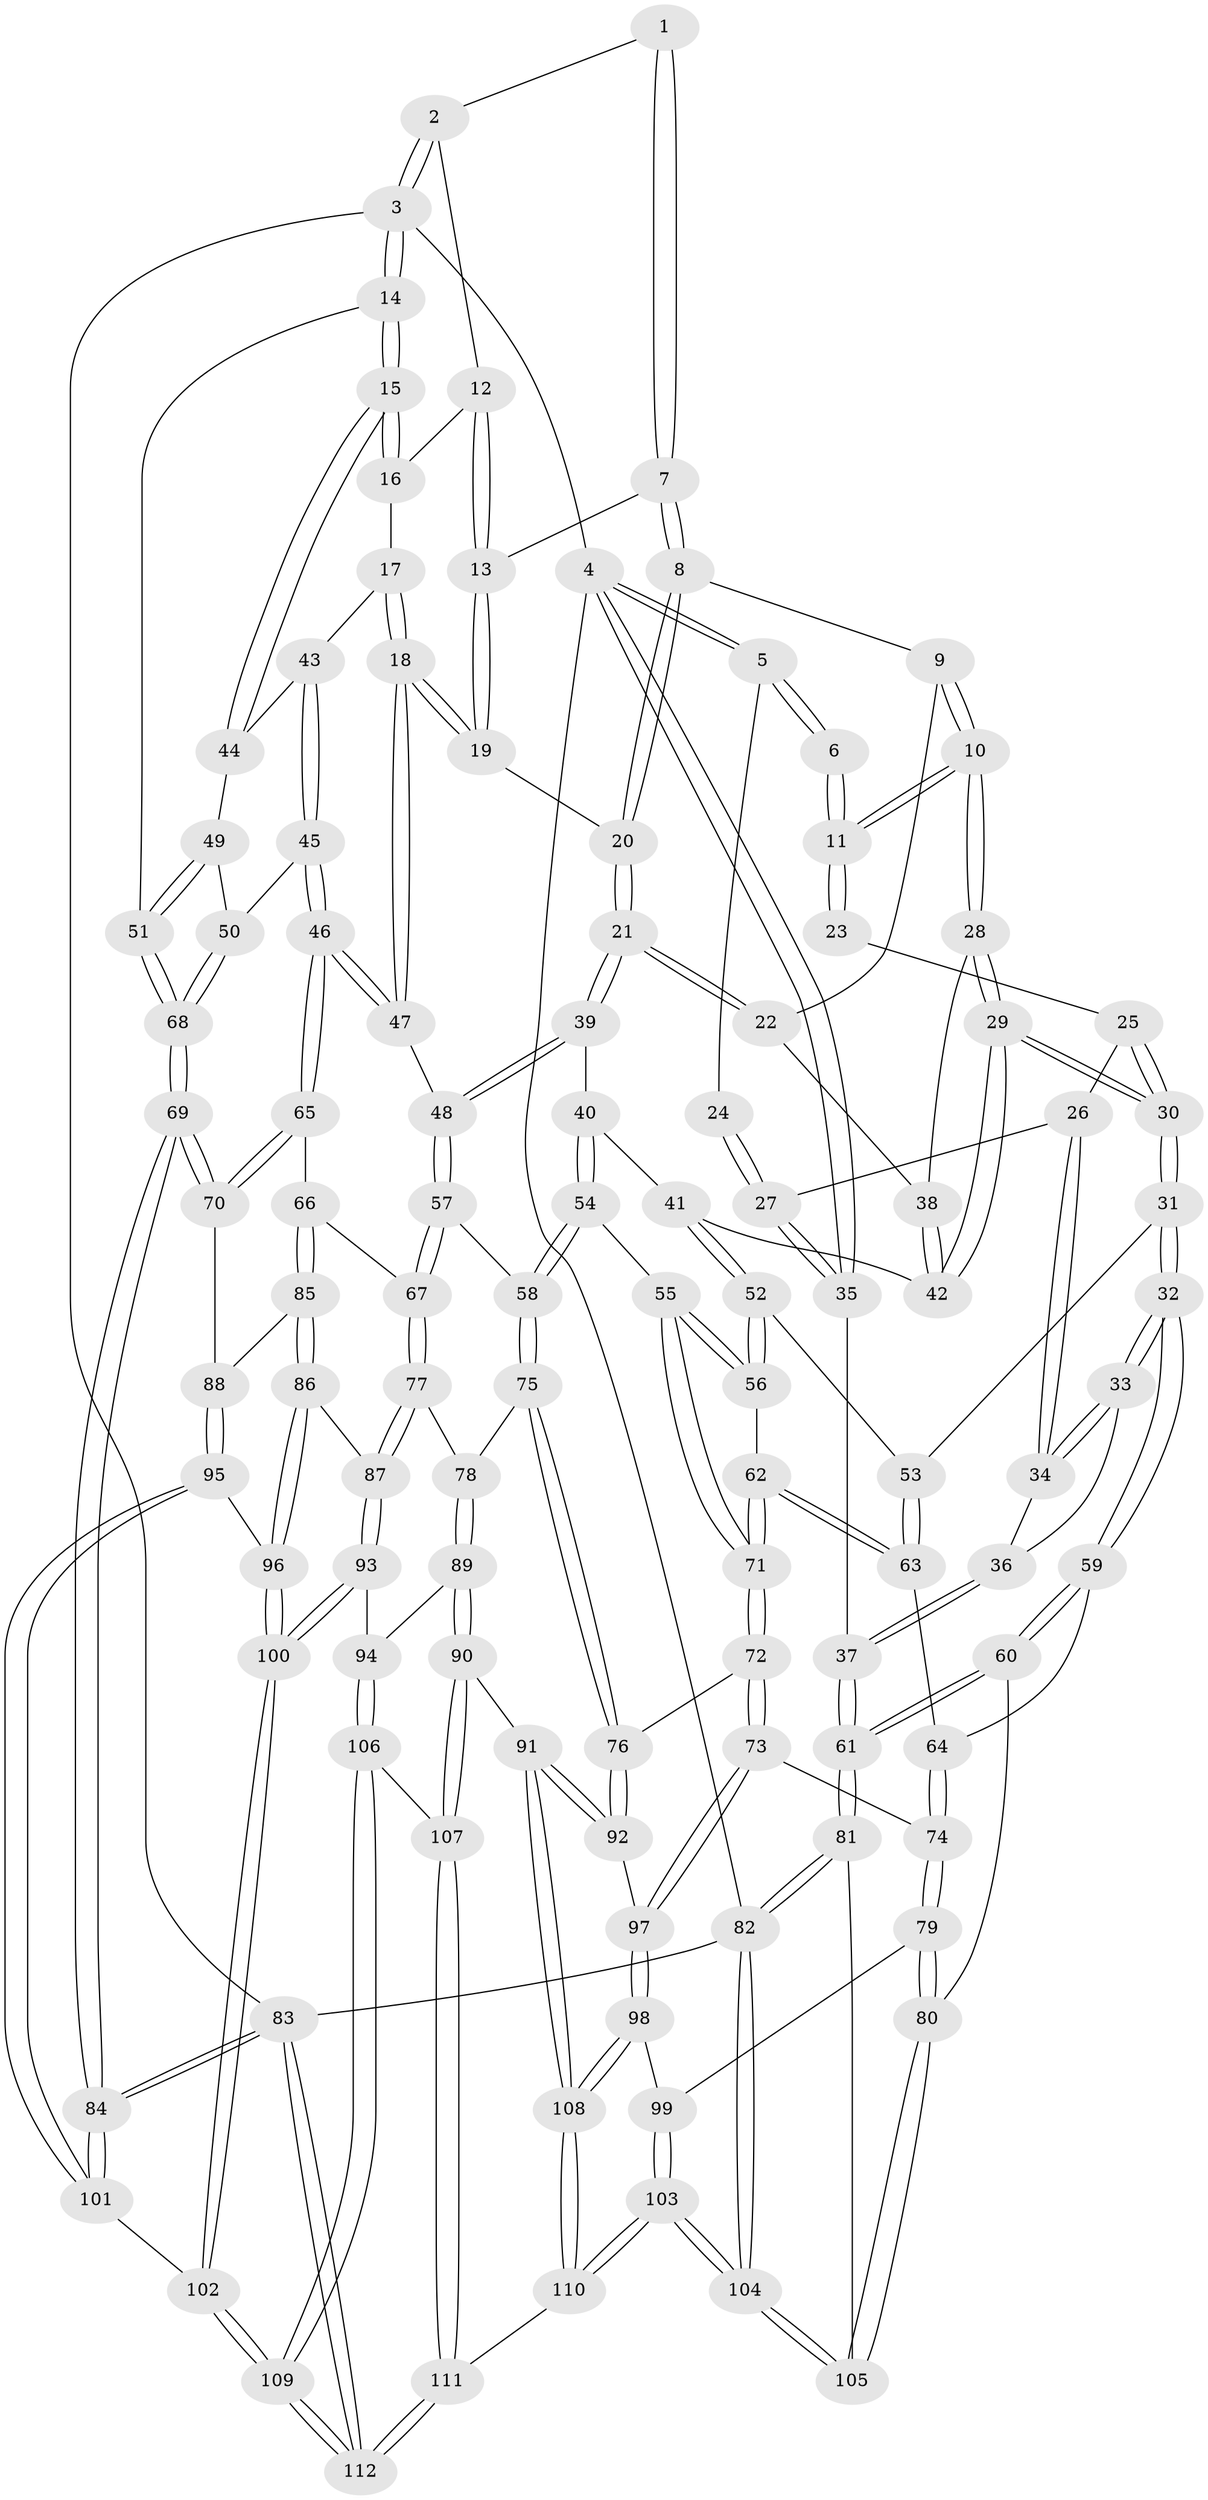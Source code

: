 // Generated by graph-tools (version 1.1) at 2025/27/03/09/25 03:27:13]
// undirected, 112 vertices, 277 edges
graph export_dot {
graph [start="1"]
  node [color=gray90,style=filled];
  1 [pos="+0.5553477208045878+0"];
  2 [pos="+0.9475700446173824+0"];
  3 [pos="+1+0"];
  4 [pos="+0+0"];
  5 [pos="+0+0"];
  6 [pos="+0.3548058207899586+0"];
  7 [pos="+0.5805568976045035+0"];
  8 [pos="+0.5678083465711373+0.05535778785956503"];
  9 [pos="+0.4465695488666644+0.14044912291209866"];
  10 [pos="+0.2884292600528337+0.18246258939161805"];
  11 [pos="+0.2659852567279116+0.1387404865641695"];
  12 [pos="+0.863393672330801+0.06702388955858721"];
  13 [pos="+0.7696134969109948+0.11124713633172087"];
  14 [pos="+1+0.21436639877547728"];
  15 [pos="+1+0.21550998150754244"];
  16 [pos="+0.8759114208191199+0.08457852840036216"];
  17 [pos="+0.8934702385034194+0.25543022001043314"];
  18 [pos="+0.7667064346571457+0.2593932070733163"];
  19 [pos="+0.7533348823661635+0.24864297939780966"];
  20 [pos="+0.6023236175765974+0.23977001540570822"];
  21 [pos="+0.5892938237736938+0.2562907604710591"];
  22 [pos="+0.47913234804350857+0.24624010691694972"];
  23 [pos="+0.2304117399630859+0.13623442426559954"];
  24 [pos="+0.13494925646255496+0.06748882409134836"];
  25 [pos="+0.046912280124227976+0.1898633722623097"];
  26 [pos="+0.04606321904087379+0.18988772168513085"];
  27 [pos="+0+0.1560713597021423"];
  28 [pos="+0.29306160174511814+0.2184432620540658"];
  29 [pos="+0.25628143730109376+0.3329946125652409"];
  30 [pos="+0.2431651154431542+0.35452025093495176"];
  31 [pos="+0.2375399933158303+0.36871351557762794"];
  32 [pos="+0.22999851789507025+0.3747092887253469"];
  33 [pos="+0.19274126290821536+0.3641034629643531"];
  34 [pos="+0.05850787317534544+0.2524194634834663"];
  35 [pos="+0+0.05584561366860515"];
  36 [pos="+0.05326838437755435+0.3408109191638104"];
  37 [pos="+0+0.4545976409447169"];
  38 [pos="+0.42652908065073153+0.25830390593771696"];
  39 [pos="+0.5731898855286913+0.34602457200518627"];
  40 [pos="+0.5086341023877752+0.3904868551489052"];
  41 [pos="+0.46651946348184553+0.3783355764326095"];
  42 [pos="+0.4477343327421175+0.3617649823170874"];
  43 [pos="+0.9001818329502717+0.2585186204164703"];
  44 [pos="+0.9932855326270104+0.2582831947320346"];
  45 [pos="+0.872642772866543+0.4631518691660724"];
  46 [pos="+0.8351552130826486+0.48845619023635767"];
  47 [pos="+0.7570781176309033+0.4387347086113657"];
  48 [pos="+0.6775933155014464+0.4507195137695135"];
  49 [pos="+0.948309430379232+0.3853202792279057"];
  50 [pos="+0.876951423009493+0.4624398830724775"];
  51 [pos="+1+0.4381061469513789"];
  52 [pos="+0.3687001939550933+0.44565116173420055"];
  53 [pos="+0.30750156323999217+0.42231324808445503"];
  54 [pos="+0.4929651958655928+0.519958407169881"];
  55 [pos="+0.4769450523317709+0.521188475532864"];
  56 [pos="+0.4153838114358801+0.501770282656432"];
  57 [pos="+0.6725246312448201+0.4585818577453387"];
  58 [pos="+0.5491753080884959+0.5678707761059125"];
  59 [pos="+0.14379233109963346+0.5344454377067657"];
  60 [pos="+0.07065136321754839+0.6136947053242788"];
  61 [pos="+0+0.6307077647123905"];
  62 [pos="+0.3424112484613633+0.5551189701914594"];
  63 [pos="+0.33339121092198076+0.5496802423318854"];
  64 [pos="+0.278998089836197+0.5527005444477092"];
  65 [pos="+0.8376195660192951+0.531134578322915"];
  66 [pos="+0.8317745291726287+0.6070467602328069"];
  67 [pos="+0.7019251679111101+0.6339722496602966"];
  68 [pos="+1+0.47935883796709644"];
  69 [pos="+1+0.5925311858496417"];
  70 [pos="+1+0.5942689870707337"];
  71 [pos="+0.36670496632597105+0.6402093858377016"];
  72 [pos="+0.3619676021110749+0.6707629537105607"];
  73 [pos="+0.344704124465172+0.6851997844032988"];
  74 [pos="+0.3395308575767071+0.6859428438281436"];
  75 [pos="+0.5632751578136218+0.6289105461681707"];
  76 [pos="+0.5236522418311876+0.6818569164990528"];
  77 [pos="+0.6677879987008253+0.6537029861083868"];
  78 [pos="+0.6653516407386746+0.6545411323328416"];
  79 [pos="+0.20677856767975025+0.7151888835017737"];
  80 [pos="+0.20439693881575993+0.7150179641852701"];
  81 [pos="+0+0.7203293207078701"];
  82 [pos="+0+1"];
  83 [pos="+1+1"];
  84 [pos="+1+0.9541355205542696"];
  85 [pos="+0.8453637842809839+0.6274142686434171"];
  86 [pos="+0.8461069736849622+0.6413568480116729"];
  87 [pos="+0.7841846182584535+0.7682765525274824"];
  88 [pos="+0.9898320681932825+0.6331754594240411"];
  89 [pos="+0.671525905974396+0.7806219773024242"];
  90 [pos="+0.5912313211107958+0.8351849869538398"];
  91 [pos="+0.5377315000446465+0.8013662063202243"];
  92 [pos="+0.5269629005934563+0.7875761864684224"];
  93 [pos="+0.7773035536730519+0.8031702210646717"];
  94 [pos="+0.7608410911920115+0.8047541108016117"];
  95 [pos="+0.9375174247533088+0.7777061535767664"];
  96 [pos="+0.9353434047330437+0.7762376292759128"];
  97 [pos="+0.4038421929495877+0.8111150216838622"];
  98 [pos="+0.3936779583516929+0.8289373310815211"];
  99 [pos="+0.294777448761488+0.8122243707639253"];
  100 [pos="+0.7790606082310737+0.8048575614726353"];
  101 [pos="+0.9485523801889427+0.788616683934864"];
  102 [pos="+0.8284993402730548+0.9083966261461633"];
  103 [pos="+0.31952552722624783+1"];
  104 [pos="+0.26512444539228724+1"];
  105 [pos="+0.18138976189250813+0.9149048033471755"];
  106 [pos="+0.6771278200791254+0.9118752000300516"];
  107 [pos="+0.6068091891517129+0.8875883957113859"];
  108 [pos="+0.3598813832025637+1"];
  109 [pos="+0.8397610575041772+1"];
  110 [pos="+0.3286200155949706+1"];
  111 [pos="+0.4532611935068489+1"];
  112 [pos="+0.9184262221523004+1"];
  1 -- 2;
  1 -- 7;
  1 -- 7;
  2 -- 3;
  2 -- 3;
  2 -- 12;
  3 -- 4;
  3 -- 14;
  3 -- 14;
  3 -- 83;
  4 -- 5;
  4 -- 5;
  4 -- 35;
  4 -- 35;
  4 -- 82;
  5 -- 6;
  5 -- 6;
  5 -- 24;
  6 -- 11;
  6 -- 11;
  7 -- 8;
  7 -- 8;
  7 -- 13;
  8 -- 9;
  8 -- 20;
  8 -- 20;
  9 -- 10;
  9 -- 10;
  9 -- 22;
  10 -- 11;
  10 -- 11;
  10 -- 28;
  10 -- 28;
  11 -- 23;
  11 -- 23;
  12 -- 13;
  12 -- 13;
  12 -- 16;
  13 -- 19;
  13 -- 19;
  14 -- 15;
  14 -- 15;
  14 -- 51;
  15 -- 16;
  15 -- 16;
  15 -- 44;
  15 -- 44;
  16 -- 17;
  17 -- 18;
  17 -- 18;
  17 -- 43;
  18 -- 19;
  18 -- 19;
  18 -- 47;
  18 -- 47;
  19 -- 20;
  20 -- 21;
  20 -- 21;
  21 -- 22;
  21 -- 22;
  21 -- 39;
  21 -- 39;
  22 -- 38;
  23 -- 25;
  24 -- 27;
  24 -- 27;
  25 -- 26;
  25 -- 30;
  25 -- 30;
  26 -- 27;
  26 -- 34;
  26 -- 34;
  27 -- 35;
  27 -- 35;
  28 -- 29;
  28 -- 29;
  28 -- 38;
  29 -- 30;
  29 -- 30;
  29 -- 42;
  29 -- 42;
  30 -- 31;
  30 -- 31;
  31 -- 32;
  31 -- 32;
  31 -- 53;
  32 -- 33;
  32 -- 33;
  32 -- 59;
  32 -- 59;
  33 -- 34;
  33 -- 34;
  33 -- 36;
  34 -- 36;
  35 -- 37;
  36 -- 37;
  36 -- 37;
  37 -- 61;
  37 -- 61;
  38 -- 42;
  38 -- 42;
  39 -- 40;
  39 -- 48;
  39 -- 48;
  40 -- 41;
  40 -- 54;
  40 -- 54;
  41 -- 42;
  41 -- 52;
  41 -- 52;
  43 -- 44;
  43 -- 45;
  43 -- 45;
  44 -- 49;
  45 -- 46;
  45 -- 46;
  45 -- 50;
  46 -- 47;
  46 -- 47;
  46 -- 65;
  46 -- 65;
  47 -- 48;
  48 -- 57;
  48 -- 57;
  49 -- 50;
  49 -- 51;
  49 -- 51;
  50 -- 68;
  50 -- 68;
  51 -- 68;
  51 -- 68;
  52 -- 53;
  52 -- 56;
  52 -- 56;
  53 -- 63;
  53 -- 63;
  54 -- 55;
  54 -- 58;
  54 -- 58;
  55 -- 56;
  55 -- 56;
  55 -- 71;
  55 -- 71;
  56 -- 62;
  57 -- 58;
  57 -- 67;
  57 -- 67;
  58 -- 75;
  58 -- 75;
  59 -- 60;
  59 -- 60;
  59 -- 64;
  60 -- 61;
  60 -- 61;
  60 -- 80;
  61 -- 81;
  61 -- 81;
  62 -- 63;
  62 -- 63;
  62 -- 71;
  62 -- 71;
  63 -- 64;
  64 -- 74;
  64 -- 74;
  65 -- 66;
  65 -- 70;
  65 -- 70;
  66 -- 67;
  66 -- 85;
  66 -- 85;
  67 -- 77;
  67 -- 77;
  68 -- 69;
  68 -- 69;
  69 -- 70;
  69 -- 70;
  69 -- 84;
  69 -- 84;
  70 -- 88;
  71 -- 72;
  71 -- 72;
  72 -- 73;
  72 -- 73;
  72 -- 76;
  73 -- 74;
  73 -- 97;
  73 -- 97;
  74 -- 79;
  74 -- 79;
  75 -- 76;
  75 -- 76;
  75 -- 78;
  76 -- 92;
  76 -- 92;
  77 -- 78;
  77 -- 87;
  77 -- 87;
  78 -- 89;
  78 -- 89;
  79 -- 80;
  79 -- 80;
  79 -- 99;
  80 -- 105;
  80 -- 105;
  81 -- 82;
  81 -- 82;
  81 -- 105;
  82 -- 104;
  82 -- 104;
  82 -- 83;
  83 -- 84;
  83 -- 84;
  83 -- 112;
  83 -- 112;
  84 -- 101;
  84 -- 101;
  85 -- 86;
  85 -- 86;
  85 -- 88;
  86 -- 87;
  86 -- 96;
  86 -- 96;
  87 -- 93;
  87 -- 93;
  88 -- 95;
  88 -- 95;
  89 -- 90;
  89 -- 90;
  89 -- 94;
  90 -- 91;
  90 -- 107;
  90 -- 107;
  91 -- 92;
  91 -- 92;
  91 -- 108;
  91 -- 108;
  92 -- 97;
  93 -- 94;
  93 -- 100;
  93 -- 100;
  94 -- 106;
  94 -- 106;
  95 -- 96;
  95 -- 101;
  95 -- 101;
  96 -- 100;
  96 -- 100;
  97 -- 98;
  97 -- 98;
  98 -- 99;
  98 -- 108;
  98 -- 108;
  99 -- 103;
  99 -- 103;
  100 -- 102;
  100 -- 102;
  101 -- 102;
  102 -- 109;
  102 -- 109;
  103 -- 104;
  103 -- 104;
  103 -- 110;
  103 -- 110;
  104 -- 105;
  104 -- 105;
  106 -- 107;
  106 -- 109;
  106 -- 109;
  107 -- 111;
  107 -- 111;
  108 -- 110;
  108 -- 110;
  109 -- 112;
  109 -- 112;
  110 -- 111;
  111 -- 112;
  111 -- 112;
}
